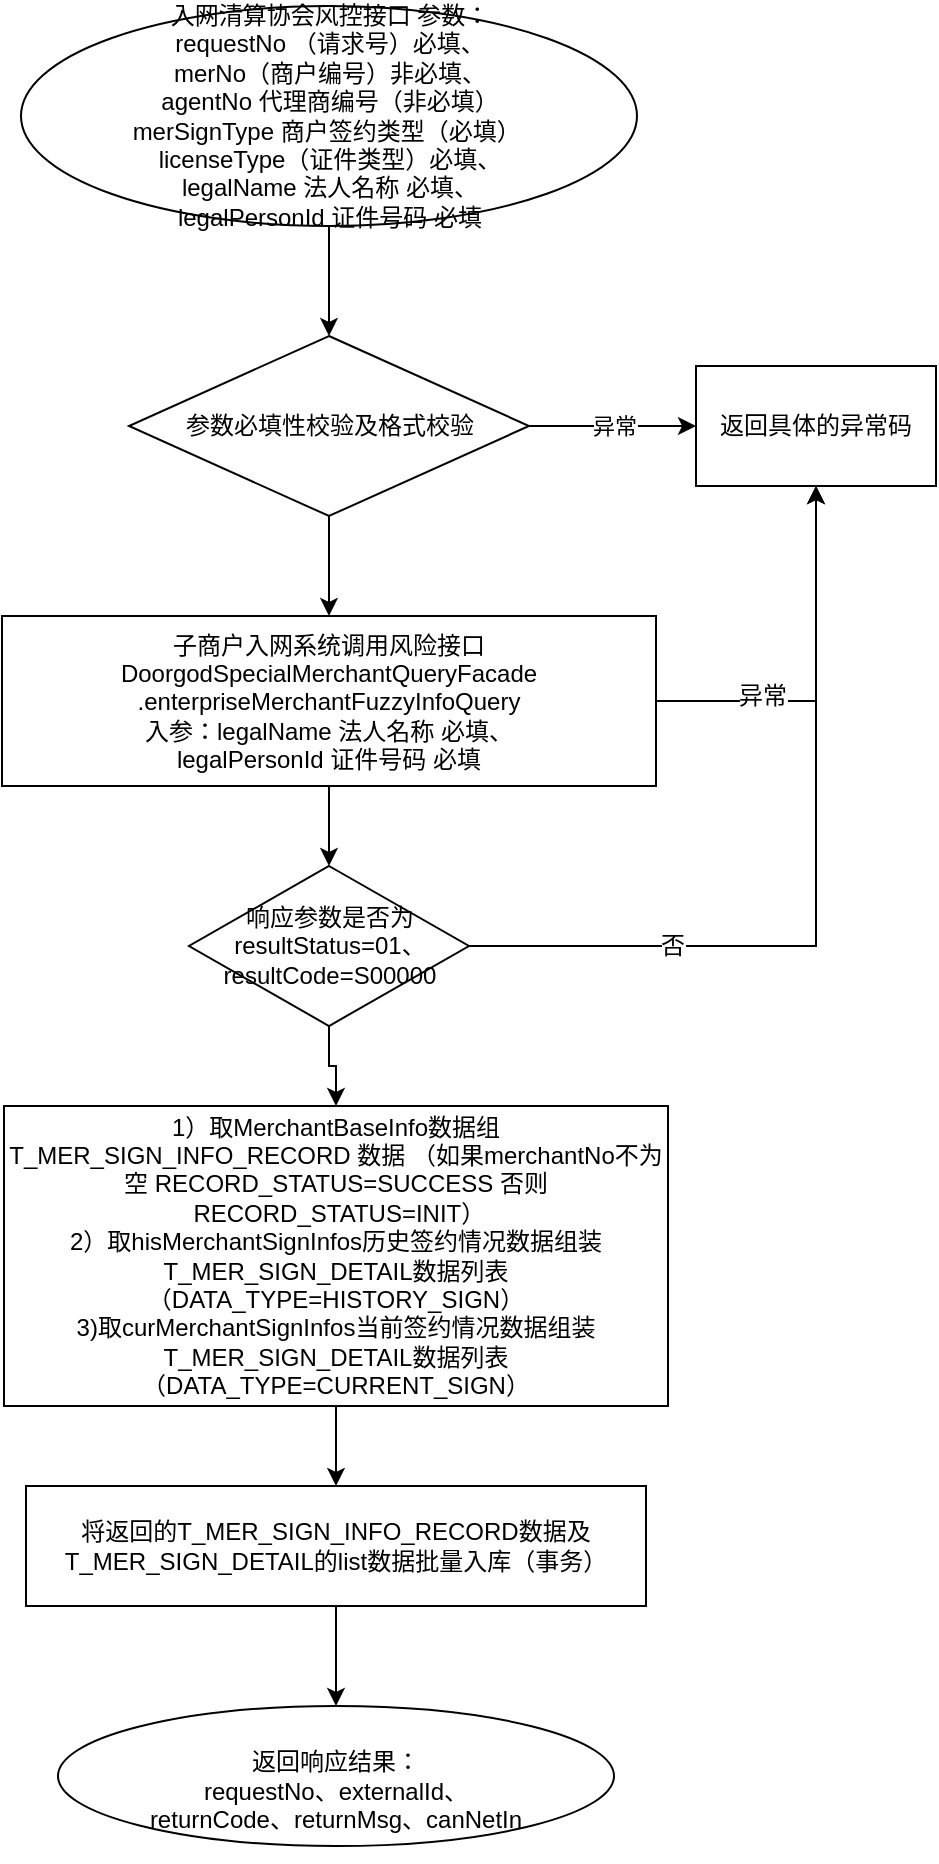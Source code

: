 <mxfile version="10.6.9" type="github"><diagram id="E_lUM278FZuvlh8KdP6W" name="Page-1"><mxGraphModel dx="906" dy="541" grid="1" gridSize="10" guides="1" tooltips="1" connect="1" arrows="1" fold="1" page="1" pageScale="1" pageWidth="827" pageHeight="1169" math="0" shadow="0"><root><mxCell id="0"/><mxCell id="1" parent="0"/><mxCell id="YJUiLqajVrvn7qK5dmA4-21" style="edgeStyle=orthogonalEdgeStyle;rounded=0;orthogonalLoop=1;jettySize=auto;html=1;entryX=0.5;entryY=0;entryDx=0;entryDy=0;" parent="1" source="YJUiLqajVrvn7qK5dmA4-1" target="YJUiLqajVrvn7qK5dmA4-3" edge="1"><mxGeometry relative="1" as="geometry"/></mxCell><mxCell id="YJUiLqajVrvn7qK5dmA4-1" value="入网清算协会风控接口 参数：&lt;br&gt;requestNo （请求号）必填、&lt;br&gt;merNo（&lt;span&gt;商户编号）非必填、&lt;br&gt;agentNo 代理商编号（非必填）&lt;br&gt;&lt;/span&gt;merSignType 商户签约类型（必填）&amp;nbsp;&lt;br&gt;licenseType（证件类型）必填、&lt;span&gt;&lt;br&gt;legalName 法人名称 必填、&lt;br&gt;legalPersonId 证件号码 必填&lt;/span&gt;" style="ellipse;whiteSpace=wrap;html=1;" parent="1" vertex="1"><mxGeometry x="132.5" y="20" width="308" height="110" as="geometry"/></mxCell><mxCell id="YJUiLqajVrvn7qK5dmA4-5" value="异常" style="edgeStyle=orthogonalEdgeStyle;rounded=0;orthogonalLoop=1;jettySize=auto;html=1;entryX=0;entryY=0.5;entryDx=0;entryDy=0;" parent="1" source="YJUiLqajVrvn7qK5dmA4-3" target="YJUiLqajVrvn7qK5dmA4-4" edge="1"><mxGeometry relative="1" as="geometry"/></mxCell><mxCell id="YJUiLqajVrvn7qK5dmA4-22" style="edgeStyle=orthogonalEdgeStyle;rounded=0;orthogonalLoop=1;jettySize=auto;html=1;entryX=0.5;entryY=0;entryDx=0;entryDy=0;" parent="1" source="YJUiLqajVrvn7qK5dmA4-3" target="YJUiLqajVrvn7qK5dmA4-6" edge="1"><mxGeometry relative="1" as="geometry"/></mxCell><mxCell id="YJUiLqajVrvn7qK5dmA4-3" value="参数必填性校验及格式校验" style="rhombus;whiteSpace=wrap;html=1;" parent="1" vertex="1"><mxGeometry x="186.5" y="185" width="200" height="90" as="geometry"/></mxCell><mxCell id="YJUiLqajVrvn7qK5dmA4-4" value="返回具体的异常码" style="rounded=0;whiteSpace=wrap;html=1;" parent="1" vertex="1"><mxGeometry x="470" y="200" width="120" height="60" as="geometry"/></mxCell><mxCell id="YJUiLqajVrvn7qK5dmA4-8" style="edgeStyle=orthogonalEdgeStyle;rounded=0;orthogonalLoop=1;jettySize=auto;html=1;exitX=1;exitY=0.5;exitDx=0;exitDy=0;" parent="1" source="YJUiLqajVrvn7qK5dmA4-6" target="YJUiLqajVrvn7qK5dmA4-4" edge="1"><mxGeometry relative="1" as="geometry"/></mxCell><mxCell id="YJUiLqajVrvn7qK5dmA4-9" value="异常" style="text;html=1;resizable=0;points=[];align=center;verticalAlign=middle;labelBackgroundColor=#ffffff;" parent="YJUiLqajVrvn7qK5dmA4-8" vertex="1" connectable="0"><mxGeometry x="-0.436" y="3" relative="1" as="geometry"><mxPoint as="offset"/></mxGeometry></mxCell><mxCell id="YJUiLqajVrvn7qK5dmA4-11" style="edgeStyle=orthogonalEdgeStyle;rounded=0;orthogonalLoop=1;jettySize=auto;html=1;" parent="1" source="YJUiLqajVrvn7qK5dmA4-6" target="YJUiLqajVrvn7qK5dmA4-10" edge="1"><mxGeometry relative="1" as="geometry"/></mxCell><mxCell id="YJUiLqajVrvn7qK5dmA4-6" value="&lt;span&gt;子商户入网系统调用风险接口&lt;br&gt;&lt;/span&gt;&lt;span&gt;DoorgodSpecialMerchantQueryFacade&lt;br&gt;&lt;/span&gt;.enterpriseMerchantFuzzyInfoQuery&lt;span&gt;&lt;br&gt;&lt;/span&gt;&lt;span&gt;入参：&lt;/span&gt;legalName 法人名称 必填、&lt;br&gt;legalPersonId 证件号码 必填&lt;span&gt;&lt;br&gt;&lt;/span&gt;" style="rounded=0;whiteSpace=wrap;html=1;" parent="1" vertex="1"><mxGeometry x="123" y="325" width="327" height="85" as="geometry"/></mxCell><mxCell id="YJUiLqajVrvn7qK5dmA4-12" style="edgeStyle=orthogonalEdgeStyle;rounded=0;orthogonalLoop=1;jettySize=auto;html=1;exitX=1;exitY=0.5;exitDx=0;exitDy=0;entryX=0.5;entryY=1;entryDx=0;entryDy=0;" parent="1" source="YJUiLqajVrvn7qK5dmA4-10" target="YJUiLqajVrvn7qK5dmA4-4" edge="1"><mxGeometry relative="1" as="geometry"/></mxCell><mxCell id="YJUiLqajVrvn7qK5dmA4-16" value="否" style="text;html=1;resizable=0;points=[];align=center;verticalAlign=middle;labelBackgroundColor=#ffffff;" parent="YJUiLqajVrvn7qK5dmA4-12" vertex="1" connectable="0"><mxGeometry x="-0.499" relative="1" as="geometry"><mxPoint as="offset"/></mxGeometry></mxCell><mxCell id="YJUiLqajVrvn7qK5dmA4-18" style="edgeStyle=orthogonalEdgeStyle;rounded=0;orthogonalLoop=1;jettySize=auto;html=1;" parent="1" source="YJUiLqajVrvn7qK5dmA4-10" target="YJUiLqajVrvn7qK5dmA4-17" edge="1"><mxGeometry relative="1" as="geometry"/></mxCell><mxCell id="YJUiLqajVrvn7qK5dmA4-10" value="响应参数是否为&lt;br&gt;&lt;span&gt;resultStatus=&lt;/span&gt;&lt;span&gt;01、&lt;br&gt;&lt;/span&gt;resultCode=&lt;span&gt;S00000&lt;/span&gt;&lt;span&gt;&lt;br&gt;&lt;/span&gt;" style="rhombus;whiteSpace=wrap;html=1;" parent="1" vertex="1"><mxGeometry x="216.5" y="450" width="140" height="80" as="geometry"/></mxCell><mxCell id="YJUiLqajVrvn7qK5dmA4-20" style="edgeStyle=orthogonalEdgeStyle;rounded=0;orthogonalLoop=1;jettySize=auto;html=1;" parent="1" source="YJUiLqajVrvn7qK5dmA4-17" target="YJUiLqajVrvn7qK5dmA4-19" edge="1"><mxGeometry relative="1" as="geometry"/></mxCell><mxCell id="YJUiLqajVrvn7qK5dmA4-17" value="&lt;span&gt;1）取MerchantBaseInfo数据组 T_&lt;/span&gt;&lt;span&gt;MER_&lt;/span&gt;&lt;span&gt;SIGN&lt;/span&gt;&lt;span&gt;_INFO_RECORD 数据 （如果merchantNo不为空&amp;nbsp;&lt;/span&gt;&lt;span&gt;RECORD&lt;/span&gt;&lt;span&gt;_&lt;/span&gt;&lt;span&gt;STATUS=SUCCESS 否则 &amp;nbsp;&lt;/span&gt;RECORD_STATUS=INIT）&lt;br&gt;2）取&lt;span&gt;hisMerchantSignInfos历史签约情况数据组装&lt;/span&gt;&lt;span&gt;T_MER&lt;/span&gt;&lt;span&gt;_&lt;/span&gt;&lt;span&gt;SIGN&lt;/span&gt;&lt;span&gt;_DETAIL数据列表（DATA_TYPE=&lt;/span&gt;&lt;span&gt;HISTORY_SIGN&lt;/span&gt;）&lt;br&gt;3)取&lt;span&gt;curMerchantSignInfos当前签约情况数据组装&lt;/span&gt;T_MER_SIGN_DETAIL数据列表（DATA_TYPE=&lt;span&gt;CURRENT&lt;/span&gt;_SIGN）&lt;br&gt;" style="rounded=0;whiteSpace=wrap;html=1;" parent="1" vertex="1"><mxGeometry x="124" y="570" width="332" height="150" as="geometry"/></mxCell><mxCell id="YJUiLqajVrvn7qK5dmA4-24" style="edgeStyle=orthogonalEdgeStyle;rounded=0;orthogonalLoop=1;jettySize=auto;html=1;exitX=0.5;exitY=1;exitDx=0;exitDy=0;entryX=0.5;entryY=0;entryDx=0;entryDy=0;" parent="1" source="YJUiLqajVrvn7qK5dmA4-19" target="YJUiLqajVrvn7qK5dmA4-23" edge="1"><mxGeometry relative="1" as="geometry"/></mxCell><mxCell id="YJUiLqajVrvn7qK5dmA4-19" value="将返回的T_MER_SIGN_INFO_RECORD数据及T_MER_SIGN_DETAIL的list数据批量入库（事务）" style="rounded=0;whiteSpace=wrap;html=1;" parent="1" vertex="1"><mxGeometry x="135" y="760" width="310" height="60" as="geometry"/></mxCell><mxCell id="YJUiLqajVrvn7qK5dmA4-23" value="&lt;br&gt;&lt;br&gt;返回响应结果：&lt;br&gt;requestNo、externalId、&lt;br&gt;returnCode、&lt;span style=&quot;font-family: &amp;#34;helvetica&amp;#34;&quot;&gt;returnMsg&lt;/span&gt;&lt;span style=&quot;font-family: &amp;#34;helvetica&amp;#34;&quot;&gt;、&lt;/span&gt;&lt;span style=&quot;font-family: &amp;#34;helvetica&amp;#34;&quot;&gt;canNetIn&lt;/span&gt;&lt;span style=&quot;font-family: &amp;#34;helvetica&amp;#34;&quot;&gt;&lt;br&gt;&lt;/span&gt;&lt;br&gt;" style="ellipse;whiteSpace=wrap;html=1;" parent="1" vertex="1"><mxGeometry x="151" y="870" width="278" height="70" as="geometry"/></mxCell></root></mxGraphModel></diagram></mxfile>